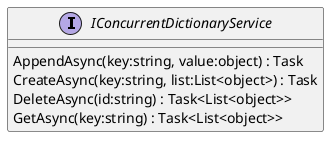 @startuml
interface IConcurrentDictionaryService {
    AppendAsync(key:string, value:object) : Task
    CreateAsync(key:string, list:List<object>) : Task
    DeleteAsync(id:string) : Task<List<object>>
    GetAsync(key:string) : Task<List<object>>
}
@enduml
